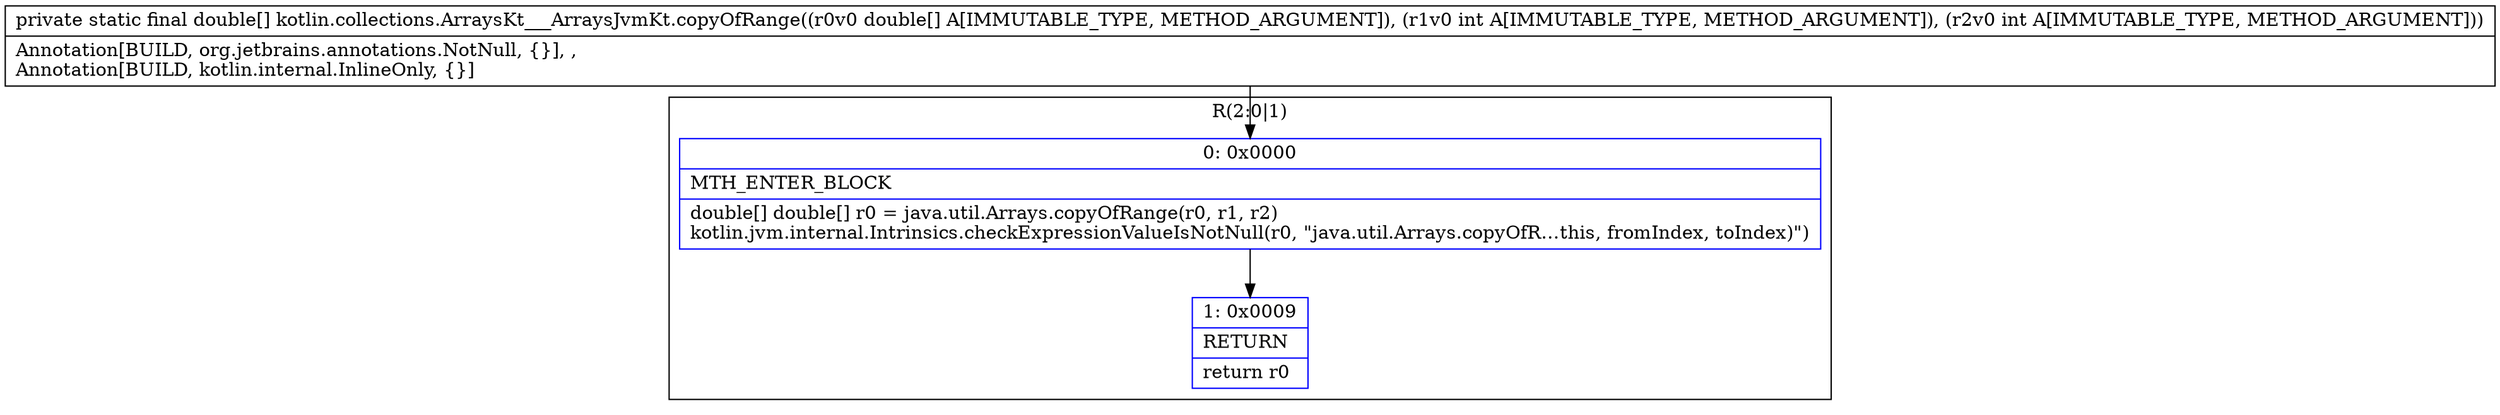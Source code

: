 digraph "CFG forkotlin.collections.ArraysKt___ArraysJvmKt.copyOfRange([DII)[D" {
subgraph cluster_Region_1291792511 {
label = "R(2:0|1)";
node [shape=record,color=blue];
Node_0 [shape=record,label="{0\:\ 0x0000|MTH_ENTER_BLOCK\l|double[] double[] r0 = java.util.Arrays.copyOfRange(r0, r1, r2)\lkotlin.jvm.internal.Intrinsics.checkExpressionValueIsNotNull(r0, \"java.util.Arrays.copyOfR…this, fromIndex, toIndex)\")\l}"];
Node_1 [shape=record,label="{1\:\ 0x0009|RETURN\l|return r0\l}"];
}
MethodNode[shape=record,label="{private static final double[] kotlin.collections.ArraysKt___ArraysJvmKt.copyOfRange((r0v0 double[] A[IMMUTABLE_TYPE, METHOD_ARGUMENT]), (r1v0 int A[IMMUTABLE_TYPE, METHOD_ARGUMENT]), (r2v0 int A[IMMUTABLE_TYPE, METHOD_ARGUMENT]))  | Annotation[BUILD, org.jetbrains.annotations.NotNull, \{\}], , \lAnnotation[BUILD, kotlin.internal.InlineOnly, \{\}]\l}"];
MethodNode -> Node_0;
Node_0 -> Node_1;
}


